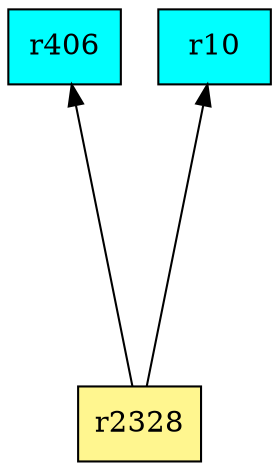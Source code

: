 digraph G {
rankdir=BT;ranksep="2.0";
"r2328" [shape=record,fillcolor=khaki1,style=filled,label="{r2328}"];
"r406" [shape=record,fillcolor=cyan,style=filled,label="{r406}"];
"r10" [shape=record,fillcolor=cyan,style=filled,label="{r10}"];
"r2328" -> "r406"
"r2328" -> "r10"
}